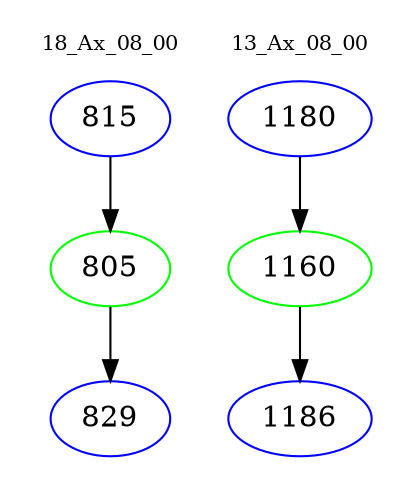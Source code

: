 digraph{
subgraph cluster_0 {
color = white
label = "18_Ax_08_00";
fontsize=10;
T0_815 [label="815", color="blue"]
T0_815 -> T0_805 [color="black"]
T0_805 [label="805", color="green"]
T0_805 -> T0_829 [color="black"]
T0_829 [label="829", color="blue"]
}
subgraph cluster_1 {
color = white
label = "13_Ax_08_00";
fontsize=10;
T1_1180 [label="1180", color="blue"]
T1_1180 -> T1_1160 [color="black"]
T1_1160 [label="1160", color="green"]
T1_1160 -> T1_1186 [color="black"]
T1_1186 [label="1186", color="blue"]
}
}
